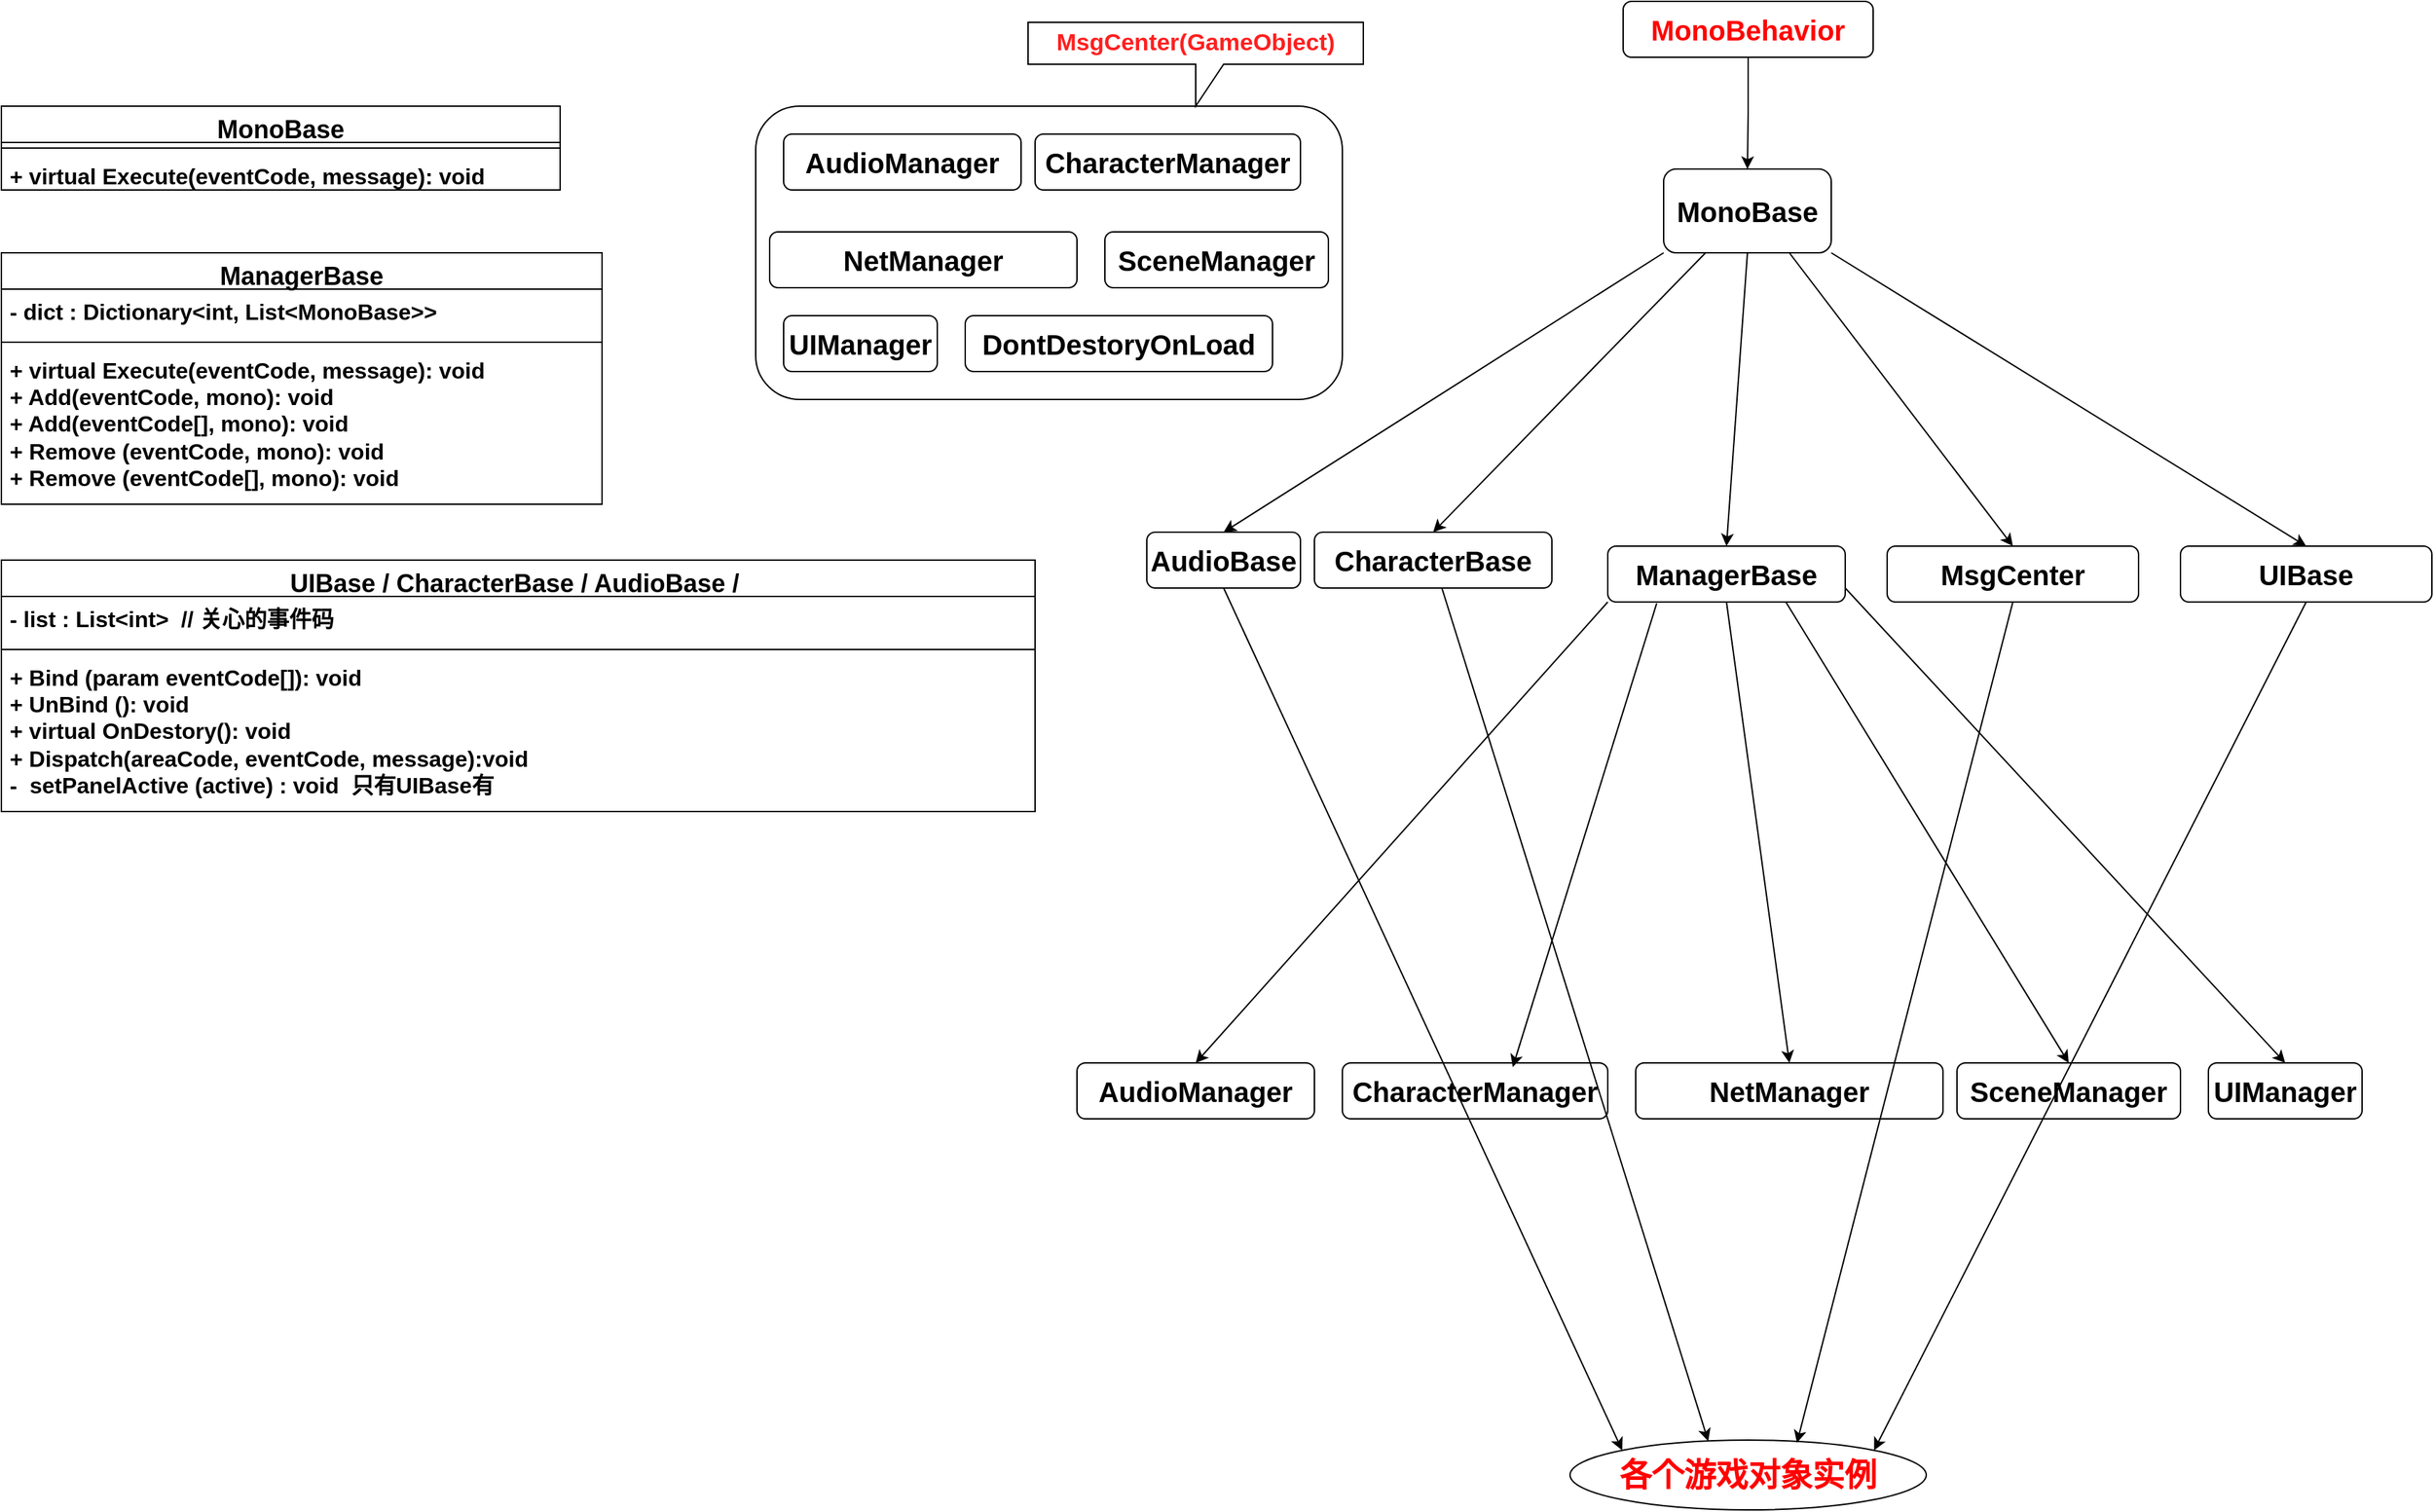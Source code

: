 <mxfile version="24.2.0" type="github">
  <diagram name="第 1 页" id="0Rs_T8Q-2I1_C2P1qeXM">
    <mxGraphModel dx="3590" dy="918" grid="1" gridSize="10" guides="1" tooltips="1" connect="1" arrows="1" fold="1" page="1" pageScale="1" pageWidth="827" pageHeight="1169" math="0" shadow="0">
      <root>
        <mxCell id="0" />
        <mxCell id="1" parent="0" />
        <mxCell id="kWzCZohajdmwK1vvQ1A8-4" style="edgeStyle=orthogonalEdgeStyle;rounded=0;orthogonalLoop=1;jettySize=auto;html=1;exitX=0.5;exitY=1;exitDx=0;exitDy=0;entryX=0.5;entryY=0;entryDx=0;entryDy=0;" edge="1" parent="1" source="kWzCZohajdmwK1vvQ1A8-1" target="kWzCZohajdmwK1vvQ1A8-3">
          <mxGeometry relative="1" as="geometry" />
        </mxCell>
        <mxCell id="kWzCZohajdmwK1vvQ1A8-1" value="&lt;font size=&quot;1&quot; color=&quot;#ff0303&quot; style=&quot;&quot;&gt;&lt;b style=&quot;font-size: 20px;&quot;&gt;MonoBehavior&lt;/b&gt;&lt;/font&gt;" style="rounded=1;whiteSpace=wrap;html=1;" vertex="1" parent="1">
          <mxGeometry x="71" y="20" width="179" height="40" as="geometry" />
        </mxCell>
        <mxCell id="kWzCZohajdmwK1vvQ1A8-3" value="&lt;font style=&quot;font-size: 20px;&quot;&gt;&lt;b&gt;MonoBase&lt;/b&gt;&lt;/font&gt;" style="rounded=1;whiteSpace=wrap;html=1;" vertex="1" parent="1">
          <mxGeometry x="100" y="140" width="120" height="60" as="geometry" />
        </mxCell>
        <mxCell id="kWzCZohajdmwK1vvQ1A8-6" value="&lt;font style=&quot;font-size: 20px;&quot;&gt;&lt;b&gt;AudioBase&lt;/b&gt;&lt;/font&gt;" style="rounded=1;whiteSpace=wrap;html=1;" vertex="1" parent="1">
          <mxGeometry x="-270" y="400" width="110" height="40" as="geometry" />
        </mxCell>
        <mxCell id="kWzCZohajdmwK1vvQ1A8-7" value="" style="endArrow=classic;html=1;rounded=0;exitX=0;exitY=1;exitDx=0;exitDy=0;entryX=0.5;entryY=0;entryDx=0;entryDy=0;" edge="1" parent="1" source="kWzCZohajdmwK1vvQ1A8-3" target="kWzCZohajdmwK1vvQ1A8-6">
          <mxGeometry width="50" height="50" relative="1" as="geometry">
            <mxPoint x="460" y="410" as="sourcePoint" />
            <mxPoint x="510" y="360" as="targetPoint" />
          </mxGeometry>
        </mxCell>
        <mxCell id="kWzCZohajdmwK1vvQ1A8-8" value="&lt;font style=&quot;font-size: 20px;&quot;&gt;&lt;b&gt;CharacterBase&lt;/b&gt;&lt;/font&gt;" style="rounded=1;whiteSpace=wrap;html=1;" vertex="1" parent="1">
          <mxGeometry x="-150" y="400" width="170" height="40" as="geometry" />
        </mxCell>
        <mxCell id="kWzCZohajdmwK1vvQ1A8-9" value="" style="endArrow=classic;html=1;rounded=0;exitX=0.25;exitY=1;exitDx=0;exitDy=0;entryX=0.5;entryY=0;entryDx=0;entryDy=0;" edge="1" parent="1" target="kWzCZohajdmwK1vvQ1A8-8" source="kWzCZohajdmwK1vvQ1A8-3">
          <mxGeometry width="50" height="50" relative="1" as="geometry">
            <mxPoint x="110" y="210" as="sourcePoint" />
            <mxPoint x="520" y="370" as="targetPoint" />
          </mxGeometry>
        </mxCell>
        <mxCell id="kWzCZohajdmwK1vvQ1A8-12" value="&lt;b style=&quot;font-size: 20px;&quot;&gt;ManagerBase&lt;/b&gt;" style="rounded=1;whiteSpace=wrap;html=1;" vertex="1" parent="1">
          <mxGeometry x="60" y="410" width="170" height="40" as="geometry" />
        </mxCell>
        <mxCell id="kWzCZohajdmwK1vvQ1A8-13" value="" style="endArrow=classic;html=1;rounded=0;entryX=0.5;entryY=0;entryDx=0;entryDy=0;exitX=0.5;exitY=1;exitDx=0;exitDy=0;" edge="1" parent="1" target="kWzCZohajdmwK1vvQ1A8-12" source="kWzCZohajdmwK1vvQ1A8-3">
          <mxGeometry width="50" height="50" relative="1" as="geometry">
            <mxPoint x="150" y="210" as="sourcePoint" />
            <mxPoint x="700" y="370" as="targetPoint" />
          </mxGeometry>
        </mxCell>
        <mxCell id="kWzCZohajdmwK1vvQ1A8-14" value="&lt;font style=&quot;font-size: 20px;&quot;&gt;&lt;b&gt;MsgCenter&lt;/b&gt;&lt;/font&gt;" style="rounded=1;whiteSpace=wrap;html=1;" vertex="1" parent="1">
          <mxGeometry x="260" y="410" width="180" height="40" as="geometry" />
        </mxCell>
        <mxCell id="kWzCZohajdmwK1vvQ1A8-15" value="" style="endArrow=classic;html=1;rounded=0;exitX=0.75;exitY=1;exitDx=0;exitDy=0;entryX=0.5;entryY=0;entryDx=0;entryDy=0;" edge="1" parent="1" target="kWzCZohajdmwK1vvQ1A8-14" source="kWzCZohajdmwK1vvQ1A8-3">
          <mxGeometry width="50" height="50" relative="1" as="geometry">
            <mxPoint x="240" y="310" as="sourcePoint" />
            <mxPoint x="630" y="480" as="targetPoint" />
          </mxGeometry>
        </mxCell>
        <mxCell id="kWzCZohajdmwK1vvQ1A8-16" value="&lt;font style=&quot;font-size: 20px;&quot;&gt;&lt;b&gt;UIBase&lt;/b&gt;&lt;/font&gt;" style="rounded=1;whiteSpace=wrap;html=1;" vertex="1" parent="1">
          <mxGeometry x="470" y="410" width="180" height="40" as="geometry" />
        </mxCell>
        <mxCell id="kWzCZohajdmwK1vvQ1A8-17" value="" style="endArrow=classic;html=1;rounded=0;exitX=1;exitY=1;exitDx=0;exitDy=0;entryX=0.5;entryY=0;entryDx=0;entryDy=0;" edge="1" parent="1" source="kWzCZohajdmwK1vvQ1A8-3" target="kWzCZohajdmwK1vvQ1A8-16">
          <mxGeometry width="50" height="50" relative="1" as="geometry">
            <mxPoint x="170" y="210" as="sourcePoint" />
            <mxPoint x="190" y="380" as="targetPoint" />
          </mxGeometry>
        </mxCell>
        <mxCell id="kWzCZohajdmwK1vvQ1A8-18" value="" style="rounded=1;whiteSpace=wrap;html=1;" vertex="1" parent="1">
          <mxGeometry x="-550" y="95" width="420" height="210" as="geometry" />
        </mxCell>
        <mxCell id="kWzCZohajdmwK1vvQ1A8-19" value="&lt;font color=&quot;#ff1f1f&quot; style=&quot;font-size: 17px;&quot;&gt;&lt;b&gt;MsgCenter(GameObject)&lt;/b&gt;&lt;/font&gt;" style="shape=callout;whiteSpace=wrap;html=1;perimeter=calloutPerimeter;" vertex="1" parent="1">
          <mxGeometry x="-355" y="35" width="240" height="60" as="geometry" />
        </mxCell>
        <mxCell id="kWzCZohajdmwK1vvQ1A8-21" value="&lt;b style=&quot;font-size: 20px;&quot;&gt;AudioManager&lt;/b&gt;" style="rounded=1;whiteSpace=wrap;html=1;" vertex="1" parent="1">
          <mxGeometry x="-320" y="780" width="170" height="40" as="geometry" />
        </mxCell>
        <mxCell id="kWzCZohajdmwK1vvQ1A8-22" value="&lt;b style=&quot;font-size: 20px;&quot;&gt;CharacterManager&lt;/b&gt;" style="rounded=1;whiteSpace=wrap;html=1;" vertex="1" parent="1">
          <mxGeometry x="-130" y="780" width="190" height="40" as="geometry" />
        </mxCell>
        <mxCell id="kWzCZohajdmwK1vvQ1A8-24" value="&lt;b style=&quot;font-size: 20px;&quot;&gt;NetManager&lt;/b&gt;" style="rounded=1;whiteSpace=wrap;html=1;" vertex="1" parent="1">
          <mxGeometry x="80" y="780" width="220" height="40" as="geometry" />
        </mxCell>
        <mxCell id="kWzCZohajdmwK1vvQ1A8-25" value="&lt;b style=&quot;font-size: 20px;&quot;&gt;SceneManager&lt;/b&gt;" style="rounded=1;whiteSpace=wrap;html=1;" vertex="1" parent="1">
          <mxGeometry x="310" y="780" width="160" height="40" as="geometry" />
        </mxCell>
        <mxCell id="kWzCZohajdmwK1vvQ1A8-26" value="&lt;b style=&quot;font-size: 20px;&quot;&gt;UIManager&lt;/b&gt;" style="rounded=1;whiteSpace=wrap;html=1;" vertex="1" parent="1">
          <mxGeometry x="490" y="780" width="110" height="40" as="geometry" />
        </mxCell>
        <mxCell id="kWzCZohajdmwK1vvQ1A8-27" value="" style="endArrow=classic;html=1;rounded=0;exitX=0;exitY=1;exitDx=0;exitDy=0;entryX=0.5;entryY=0;entryDx=0;entryDy=0;" edge="1" parent="1" source="kWzCZohajdmwK1vvQ1A8-12" target="kWzCZohajdmwK1vvQ1A8-21">
          <mxGeometry width="50" height="50" relative="1" as="geometry">
            <mxPoint x="-195" y="480" as="sourcePoint" />
            <mxPoint x="-210" y="700" as="targetPoint" />
          </mxGeometry>
        </mxCell>
        <mxCell id="kWzCZohajdmwK1vvQ1A8-28" value="" style="endArrow=classic;html=1;rounded=0;exitX=0.206;exitY=1.025;exitDx=0;exitDy=0;entryX=0.642;entryY=0.075;entryDx=0;entryDy=0;entryPerimeter=0;exitPerimeter=0;" edge="1" parent="1" source="kWzCZohajdmwK1vvQ1A8-12" target="kWzCZohajdmwK1vvQ1A8-22">
          <mxGeometry width="50" height="50" relative="1" as="geometry">
            <mxPoint x="70" y="460" as="sourcePoint" />
            <mxPoint x="-205" y="700" as="targetPoint" />
          </mxGeometry>
        </mxCell>
        <mxCell id="kWzCZohajdmwK1vvQ1A8-29" value="" style="endArrow=classic;html=1;rounded=0;exitX=0.5;exitY=1;exitDx=0;exitDy=0;entryX=0.5;entryY=0;entryDx=0;entryDy=0;" edge="1" parent="1" source="kWzCZohajdmwK1vvQ1A8-12" target="kWzCZohajdmwK1vvQ1A8-24">
          <mxGeometry width="50" height="50" relative="1" as="geometry">
            <mxPoint x="105" y="461" as="sourcePoint" />
            <mxPoint x="22" y="703" as="targetPoint" />
          </mxGeometry>
        </mxCell>
        <mxCell id="kWzCZohajdmwK1vvQ1A8-30" value="" style="endArrow=classic;html=1;rounded=0;exitX=0.75;exitY=1;exitDx=0;exitDy=0;entryX=0.5;entryY=0;entryDx=0;entryDy=0;" edge="1" parent="1" source="kWzCZohajdmwK1vvQ1A8-12" target="kWzCZohajdmwK1vvQ1A8-25">
          <mxGeometry width="50" height="50" relative="1" as="geometry">
            <mxPoint x="155" y="460" as="sourcePoint" />
            <mxPoint x="220" y="700" as="targetPoint" />
          </mxGeometry>
        </mxCell>
        <mxCell id="kWzCZohajdmwK1vvQ1A8-31" value="" style="endArrow=classic;html=1;rounded=0;entryX=0.5;entryY=0;entryDx=0;entryDy=0;exitX=1;exitY=0.75;exitDx=0;exitDy=0;" edge="1" parent="1" source="kWzCZohajdmwK1vvQ1A8-12" target="kWzCZohajdmwK1vvQ1A8-26">
          <mxGeometry width="50" height="50" relative="1" as="geometry">
            <mxPoint x="223" y="454" as="sourcePoint" />
            <mxPoint x="420" y="700" as="targetPoint" />
          </mxGeometry>
        </mxCell>
        <mxCell id="kWzCZohajdmwK1vvQ1A8-32" value="&lt;b style=&quot;font-size: 20px;&quot;&gt;AudioManager&lt;/b&gt;" style="rounded=1;whiteSpace=wrap;html=1;" vertex="1" parent="1">
          <mxGeometry x="-530" y="115" width="170" height="40" as="geometry" />
        </mxCell>
        <mxCell id="kWzCZohajdmwK1vvQ1A8-33" value="&lt;b style=&quot;font-size: 20px;&quot;&gt;CharacterManager&lt;/b&gt;" style="rounded=1;whiteSpace=wrap;html=1;" vertex="1" parent="1">
          <mxGeometry x="-350" y="115" width="190" height="40" as="geometry" />
        </mxCell>
        <mxCell id="kWzCZohajdmwK1vvQ1A8-34" value="&lt;b style=&quot;font-size: 20px;&quot;&gt;NetManager&lt;/b&gt;" style="rounded=1;whiteSpace=wrap;html=1;" vertex="1" parent="1">
          <mxGeometry x="-540" y="185" width="220" height="40" as="geometry" />
        </mxCell>
        <mxCell id="kWzCZohajdmwK1vvQ1A8-35" value="&lt;b style=&quot;font-size: 20px;&quot;&gt;SceneManager&lt;/b&gt;" style="rounded=1;whiteSpace=wrap;html=1;" vertex="1" parent="1">
          <mxGeometry x="-300" y="185" width="160" height="40" as="geometry" />
        </mxCell>
        <mxCell id="kWzCZohajdmwK1vvQ1A8-36" value="&lt;b style=&quot;font-size: 20px;&quot;&gt;UIManager&lt;/b&gt;" style="rounded=1;whiteSpace=wrap;html=1;" vertex="1" parent="1">
          <mxGeometry x="-530" y="245" width="110" height="40" as="geometry" />
        </mxCell>
        <mxCell id="kWzCZohajdmwK1vvQ1A8-37" style="edgeStyle=orthogonalEdgeStyle;rounded=0;orthogonalLoop=1;jettySize=auto;html=1;exitX=0.5;exitY=1;exitDx=0;exitDy=0;" edge="1" parent="1" source="kWzCZohajdmwK1vvQ1A8-36" target="kWzCZohajdmwK1vvQ1A8-36">
          <mxGeometry relative="1" as="geometry" />
        </mxCell>
        <mxCell id="kWzCZohajdmwK1vvQ1A8-38" value="&lt;b style=&quot;font-size: 20px;&quot;&gt;DontDestoryOnLoad&lt;/b&gt;" style="rounded=1;whiteSpace=wrap;html=1;" vertex="1" parent="1">
          <mxGeometry x="-400" y="245" width="220" height="40" as="geometry" />
        </mxCell>
        <mxCell id="kWzCZohajdmwK1vvQ1A8-39" value="&lt;b&gt;&lt;font color=&quot;#ff0000&quot; style=&quot;font-size: 23px;&quot;&gt;各个游戏对象实例&lt;/font&gt;&lt;/b&gt;" style="ellipse;whiteSpace=wrap;html=1;" vertex="1" parent="1">
          <mxGeometry x="33" y="1050" width="255" height="50" as="geometry" />
        </mxCell>
        <mxCell id="kWzCZohajdmwK1vvQ1A8-40" value="" style="endArrow=classic;html=1;rounded=0;exitX=0.5;exitY=1;exitDx=0;exitDy=0;entryX=0;entryY=0;entryDx=0;entryDy=0;" edge="1" parent="1" source="kWzCZohajdmwK1vvQ1A8-6" target="kWzCZohajdmwK1vvQ1A8-39">
          <mxGeometry width="50" height="50" relative="1" as="geometry">
            <mxPoint x="70" y="460" as="sourcePoint" />
            <mxPoint x="-225" y="790" as="targetPoint" />
          </mxGeometry>
        </mxCell>
        <mxCell id="kWzCZohajdmwK1vvQ1A8-41" value="" style="endArrow=classic;html=1;rounded=0;entryX=0.388;entryY=0.016;entryDx=0;entryDy=0;entryPerimeter=0;" edge="1" parent="1" source="kWzCZohajdmwK1vvQ1A8-8" target="kWzCZohajdmwK1vvQ1A8-39">
          <mxGeometry width="50" height="50" relative="1" as="geometry">
            <mxPoint x="90" y="1010" as="sourcePoint" />
            <mxPoint x="140" y="970" as="targetPoint" />
          </mxGeometry>
        </mxCell>
        <mxCell id="kWzCZohajdmwK1vvQ1A8-42" value="" style="endArrow=classic;html=1;rounded=0;exitX=0.5;exitY=1;exitDx=0;exitDy=0;entryX=0.637;entryY=0.04;entryDx=0;entryDy=0;entryPerimeter=0;" edge="1" parent="1" source="kWzCZohajdmwK1vvQ1A8-14" target="kWzCZohajdmwK1vvQ1A8-39">
          <mxGeometry width="50" height="50" relative="1" as="geometry">
            <mxPoint x="-48" y="450" as="sourcePoint" />
            <mxPoint x="192" y="990" as="targetPoint" />
          </mxGeometry>
        </mxCell>
        <mxCell id="kWzCZohajdmwK1vvQ1A8-43" value="" style="endArrow=classic;html=1;rounded=0;exitX=0.5;exitY=1;exitDx=0;exitDy=0;entryX=1;entryY=0;entryDx=0;entryDy=0;" edge="1" parent="1" source="kWzCZohajdmwK1vvQ1A8-16" target="kWzCZohajdmwK1vvQ1A8-39">
          <mxGeometry width="50" height="50" relative="1" as="geometry">
            <mxPoint x="360" y="460" as="sourcePoint" />
            <mxPoint x="232" y="982" as="targetPoint" />
          </mxGeometry>
        </mxCell>
        <mxCell id="kWzCZohajdmwK1vvQ1A8-44" value="&lt;font style=&quot;font-size: 18px;&quot;&gt;MonoBase&lt;/font&gt;" style="swimlane;fontStyle=1;align=center;verticalAlign=top;childLayout=stackLayout;horizontal=1;startSize=26;horizontalStack=0;resizeParent=1;resizeParentMax=0;resizeLast=0;collapsible=1;marginBottom=0;whiteSpace=wrap;html=1;" vertex="1" parent="1">
          <mxGeometry x="-1090" y="95" width="400" height="60" as="geometry" />
        </mxCell>
        <mxCell id="kWzCZohajdmwK1vvQ1A8-46" value="" style="line;strokeWidth=1;fillColor=none;align=left;verticalAlign=middle;spacingTop=-1;spacingLeft=3;spacingRight=3;rotatable=0;labelPosition=right;points=[];portConstraint=eastwest;strokeColor=inherit;" vertex="1" parent="kWzCZohajdmwK1vvQ1A8-44">
          <mxGeometry y="26" width="400" height="8" as="geometry" />
        </mxCell>
        <mxCell id="kWzCZohajdmwK1vvQ1A8-47" value="&lt;font style=&quot;font-size: 16px;&quot;&gt;&lt;b&gt;+ virtual Execute(eventCode, message): void&lt;/b&gt;&lt;/font&gt;" style="text;strokeColor=none;fillColor=none;align=left;verticalAlign=top;spacingLeft=4;spacingRight=4;overflow=hidden;rotatable=0;points=[[0,0.5],[1,0.5]];portConstraint=eastwest;whiteSpace=wrap;html=1;" vertex="1" parent="kWzCZohajdmwK1vvQ1A8-44">
          <mxGeometry y="34" width="400" height="26" as="geometry" />
        </mxCell>
        <mxCell id="kWzCZohajdmwK1vvQ1A8-48" value="&lt;font style=&quot;font-size: 18px;&quot;&gt;ManagerBase&lt;/font&gt;" style="swimlane;fontStyle=1;align=center;verticalAlign=top;childLayout=stackLayout;horizontal=1;startSize=26;horizontalStack=0;resizeParent=1;resizeParentMax=0;resizeLast=0;collapsible=1;marginBottom=0;whiteSpace=wrap;html=1;" vertex="1" parent="1">
          <mxGeometry x="-1090" y="200" width="430" height="180" as="geometry" />
        </mxCell>
        <mxCell id="kWzCZohajdmwK1vvQ1A8-49" value="&lt;b style=&quot;font-size: 16px;&quot;&gt;- dict : Dictionary&amp;lt;int, List&amp;lt;MonoBase&amp;gt;&amp;gt;&amp;nbsp;&lt;/b&gt;&lt;div&gt;&lt;b style=&quot;font-size: 16px;&quot;&gt;&lt;br&gt;&lt;/b&gt;&lt;/div&gt;" style="text;strokeColor=none;fillColor=none;align=left;verticalAlign=top;spacingLeft=4;spacingRight=4;overflow=hidden;rotatable=0;points=[[0,0.5],[1,0.5]];portConstraint=eastwest;whiteSpace=wrap;html=1;" vertex="1" parent="kWzCZohajdmwK1vvQ1A8-48">
          <mxGeometry y="26" width="430" height="34" as="geometry" />
        </mxCell>
        <mxCell id="kWzCZohajdmwK1vvQ1A8-50" value="" style="line;strokeWidth=1;fillColor=none;align=left;verticalAlign=middle;spacingTop=-1;spacingLeft=3;spacingRight=3;rotatable=0;labelPosition=right;points=[];portConstraint=eastwest;strokeColor=inherit;" vertex="1" parent="kWzCZohajdmwK1vvQ1A8-48">
          <mxGeometry y="60" width="430" height="8" as="geometry" />
        </mxCell>
        <mxCell id="kWzCZohajdmwK1vvQ1A8-51" value="&lt;b style=&quot;font-size: 16px;&quot;&gt;+ virtual Execute(eventCode, message): void&lt;/b&gt;&lt;div&gt;&lt;b style=&quot;font-size: 16px;&quot;&gt;+ Add(eventCode, mono): void&lt;/b&gt;&lt;/div&gt;&lt;div&gt;&lt;b style=&quot;font-size: 16px;&quot;&gt;+ Add(eventCode[], mono): void&lt;/b&gt;&lt;/div&gt;&lt;div&gt;&lt;div&gt;&lt;b style=&quot;font-size: 16px;&quot;&gt;+ Remove (eventCode, mono): void&lt;/b&gt;&lt;/div&gt;&lt;div&gt;&lt;b style=&quot;font-size: 16px;&quot;&gt;+&amp;nbsp;&lt;/b&gt;&lt;b style=&quot;font-size: 16px;&quot;&gt;Remove&amp;nbsp;&lt;/b&gt;&lt;b style=&quot;font-size: 16px;&quot;&gt;(eventCode[], mono): void&lt;/b&gt;&lt;/div&gt;&lt;/div&gt;" style="text;strokeColor=none;fillColor=none;align=left;verticalAlign=top;spacingLeft=4;spacingRight=4;overflow=hidden;rotatable=0;points=[[0,0.5],[1,0.5]];portConstraint=eastwest;whiteSpace=wrap;html=1;" vertex="1" parent="kWzCZohajdmwK1vvQ1A8-48">
          <mxGeometry y="68" width="430" height="112" as="geometry" />
        </mxCell>
        <mxCell id="kWzCZohajdmwK1vvQ1A8-53" value="&lt;font style=&quot;font-size: 18px;&quot;&gt;UIBase / CharacterBase / AudioBase /&amp;nbsp;&lt;/font&gt;" style="swimlane;fontStyle=1;align=center;verticalAlign=top;childLayout=stackLayout;horizontal=1;startSize=26;horizontalStack=0;resizeParent=1;resizeParentMax=0;resizeLast=0;collapsible=1;marginBottom=0;whiteSpace=wrap;html=1;" vertex="1" parent="1">
          <mxGeometry x="-1090" y="420" width="740" height="180" as="geometry" />
        </mxCell>
        <mxCell id="kWzCZohajdmwK1vvQ1A8-54" value="&lt;b style=&quot;font-size: 16px;&quot;&gt;- list : List&amp;lt;int&amp;gt;&amp;nbsp; // 关心的事件码&amp;nbsp;&lt;/b&gt;&lt;div&gt;&lt;b style=&quot;font-size: 16px;&quot;&gt;&lt;br&gt;&lt;/b&gt;&lt;/div&gt;" style="text;strokeColor=none;fillColor=none;align=left;verticalAlign=top;spacingLeft=4;spacingRight=4;overflow=hidden;rotatable=0;points=[[0,0.5],[1,0.5]];portConstraint=eastwest;whiteSpace=wrap;html=1;" vertex="1" parent="kWzCZohajdmwK1vvQ1A8-53">
          <mxGeometry y="26" width="740" height="34" as="geometry" />
        </mxCell>
        <mxCell id="kWzCZohajdmwK1vvQ1A8-55" value="" style="line;strokeWidth=1;fillColor=none;align=left;verticalAlign=middle;spacingTop=-1;spacingLeft=3;spacingRight=3;rotatable=0;labelPosition=right;points=[];portConstraint=eastwest;strokeColor=inherit;" vertex="1" parent="kWzCZohajdmwK1vvQ1A8-53">
          <mxGeometry y="60" width="740" height="8" as="geometry" />
        </mxCell>
        <mxCell id="kWzCZohajdmwK1vvQ1A8-56" value="&lt;b style=&quot;font-size: 16px;&quot;&gt;+ Bind (param eventCode[]): void&lt;/b&gt;&lt;div&gt;&lt;b style=&quot;font-size: 16px;&quot;&gt;+ UnBind (): void&lt;/b&gt;&lt;/div&gt;&lt;div&gt;&lt;b style=&quot;font-size: 16px;&quot;&gt;+ virtual OnDestory(): void&lt;/b&gt;&lt;/div&gt;&lt;div&gt;&lt;b style=&quot;font-size: 16px;&quot;&gt;+ Dispatch(areaCode, eventCode, message):void&lt;/b&gt;&lt;/div&gt;&lt;div&gt;&lt;b style=&quot;font-size: 16px;&quot;&gt;-&amp;nbsp; setPanelActive (active) : void&amp;nbsp; 只有UIBase有&lt;/b&gt;&lt;/div&gt;" style="text;strokeColor=none;fillColor=none;align=left;verticalAlign=top;spacingLeft=4;spacingRight=4;overflow=hidden;rotatable=0;points=[[0,0.5],[1,0.5]];portConstraint=eastwest;whiteSpace=wrap;html=1;" vertex="1" parent="kWzCZohajdmwK1vvQ1A8-53">
          <mxGeometry y="68" width="740" height="112" as="geometry" />
        </mxCell>
      </root>
    </mxGraphModel>
  </diagram>
</mxfile>
